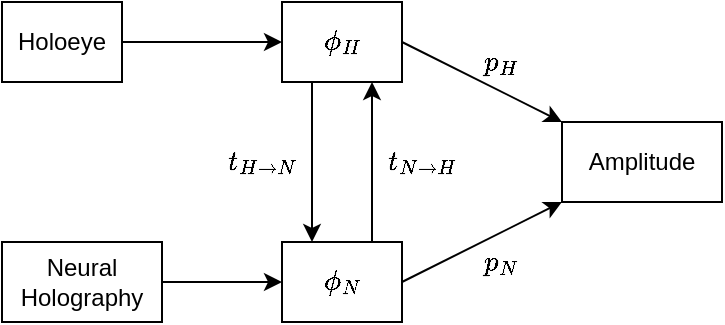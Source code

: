 <mxfile version="20.0.4" type="device"><diagram id="atENPhH2NUAy_5dnmolO" name="Page-1"><mxGraphModel dx="539" dy="508" grid="1" gridSize="10" guides="1" tooltips="1" connect="1" arrows="1" fold="1" page="1" pageScale="1" pageWidth="1169" pageHeight="827" background="none" math="1" shadow="0"><root><mxCell id="0"/><mxCell id="1" parent="0"/><mxCell id="4" value="" style="edgeStyle=none;html=1;" parent="1" source="UOKjDGIfQb2OCm12poKL-2" target="3" edge="1"><mxGeometry relative="1" as="geometry"/></mxCell><mxCell id="UOKjDGIfQb2OCm12poKL-2" value="&lt;div&gt;Holoeye&lt;/div&gt;" style="text;html=1;strokeColor=default;fillColor=none;align=center;verticalAlign=middle;whiteSpace=wrap;rounded=0;" parent="1" vertex="1"><mxGeometry x="80" y="120" width="60" height="40" as="geometry"/></mxCell><mxCell id="UOKjDGIfQb2OCm12poKL-5" value="Amplitude" style="text;html=1;strokeColor=default;fillColor=none;align=center;verticalAlign=middle;whiteSpace=wrap;rounded=0;" parent="1" vertex="1"><mxGeometry x="360" y="180" width="80" height="40" as="geometry"/></mxCell><mxCell id="5" value="" style="edgeStyle=none;html=1;" parent="1" source="UOKjDGIfQb2OCm12poKL-8" target="UOKjDGIfQb2OCm12poKL-9" edge="1"><mxGeometry relative="1" as="geometry"/></mxCell><mxCell id="UOKjDGIfQb2OCm12poKL-8" value="Neural Holography" style="text;html=1;strokeColor=default;fillColor=none;align=center;verticalAlign=middle;whiteSpace=wrap;rounded=0;" parent="1" vertex="1"><mxGeometry x="80" y="240" width="80" height="40" as="geometry"/></mxCell><mxCell id="7" style="edgeStyle=none;html=1;exitX=0.75;exitY=0;exitDx=0;exitDy=0;entryX=0.75;entryY=1;entryDx=0;entryDy=0;" parent="1" source="UOKjDGIfQb2OCm12poKL-9" target="3" edge="1"><mxGeometry relative="1" as="geometry"/></mxCell><mxCell id="9" style="edgeStyle=none;html=1;exitX=1;exitY=0.5;exitDx=0;exitDy=0;entryX=0;entryY=1;entryDx=0;entryDy=0;" parent="1" source="UOKjDGIfQb2OCm12poKL-9" target="UOKjDGIfQb2OCm12poKL-5" edge="1"><mxGeometry relative="1" as="geometry"><mxPoint x="330.0" y="220" as="targetPoint"/></mxGeometry></mxCell><mxCell id="UOKjDGIfQb2OCm12poKL-9" value="$$\phi_N$$" style="text;html=1;align=center;verticalAlign=middle;whiteSpace=wrap;rounded=0;strokeColor=default;" parent="1" vertex="1"><mxGeometry x="220" y="240" width="60" height="40" as="geometry"/></mxCell><mxCell id="6" style="edgeStyle=none;html=1;exitX=0.25;exitY=1;exitDx=0;exitDy=0;entryX=0.25;entryY=0;entryDx=0;entryDy=0;" parent="1" source="3" target="UOKjDGIfQb2OCm12poKL-9" edge="1"><mxGeometry relative="1" as="geometry"/></mxCell><mxCell id="8" style="edgeStyle=none;html=1;exitX=1;exitY=0.5;exitDx=0;exitDy=0;" parent="1" source="3" target="UOKjDGIfQb2OCm12poKL-5" edge="1"><mxGeometry relative="1" as="geometry"/></mxCell><mxCell id="3" value="$$\phi_H$$" style="text;html=1;align=center;verticalAlign=middle;whiteSpace=wrap;rounded=0;strokeColor=default;" parent="1" vertex="1"><mxGeometry x="220" y="120" width="60" height="40" as="geometry"/></mxCell><mxCell id="10" value="$$t_{N\rightarrow H}$$" style="text;html=1;align=center;verticalAlign=middle;whiteSpace=wrap;rounded=0;strokeColor=none;" parent="1" vertex="1"><mxGeometry x="260" y="180" width="60" height="40" as="geometry"/></mxCell><mxCell id="16" value="$$t_{H\rightarrow N}$$" style="text;html=1;align=center;verticalAlign=middle;whiteSpace=wrap;rounded=0;strokeColor=none;" parent="1" vertex="1"><mxGeometry x="180" y="180" width="60" height="40" as="geometry"/></mxCell><mxCell id="17" value="$$p_H$$" style="text;html=1;align=center;verticalAlign=middle;whiteSpace=wrap;rounded=0;strokeColor=none;" parent="1" vertex="1"><mxGeometry x="300" y="130" width="60" height="40" as="geometry"/></mxCell><mxCell id="18" value="$$p_N&lt;br&gt;$$" style="text;html=1;align=center;verticalAlign=middle;whiteSpace=wrap;rounded=0;strokeColor=none;" parent="1" vertex="1"><mxGeometry x="300" y="230" width="60" height="40" as="geometry"/></mxCell></root></mxGraphModel></diagram></mxfile>